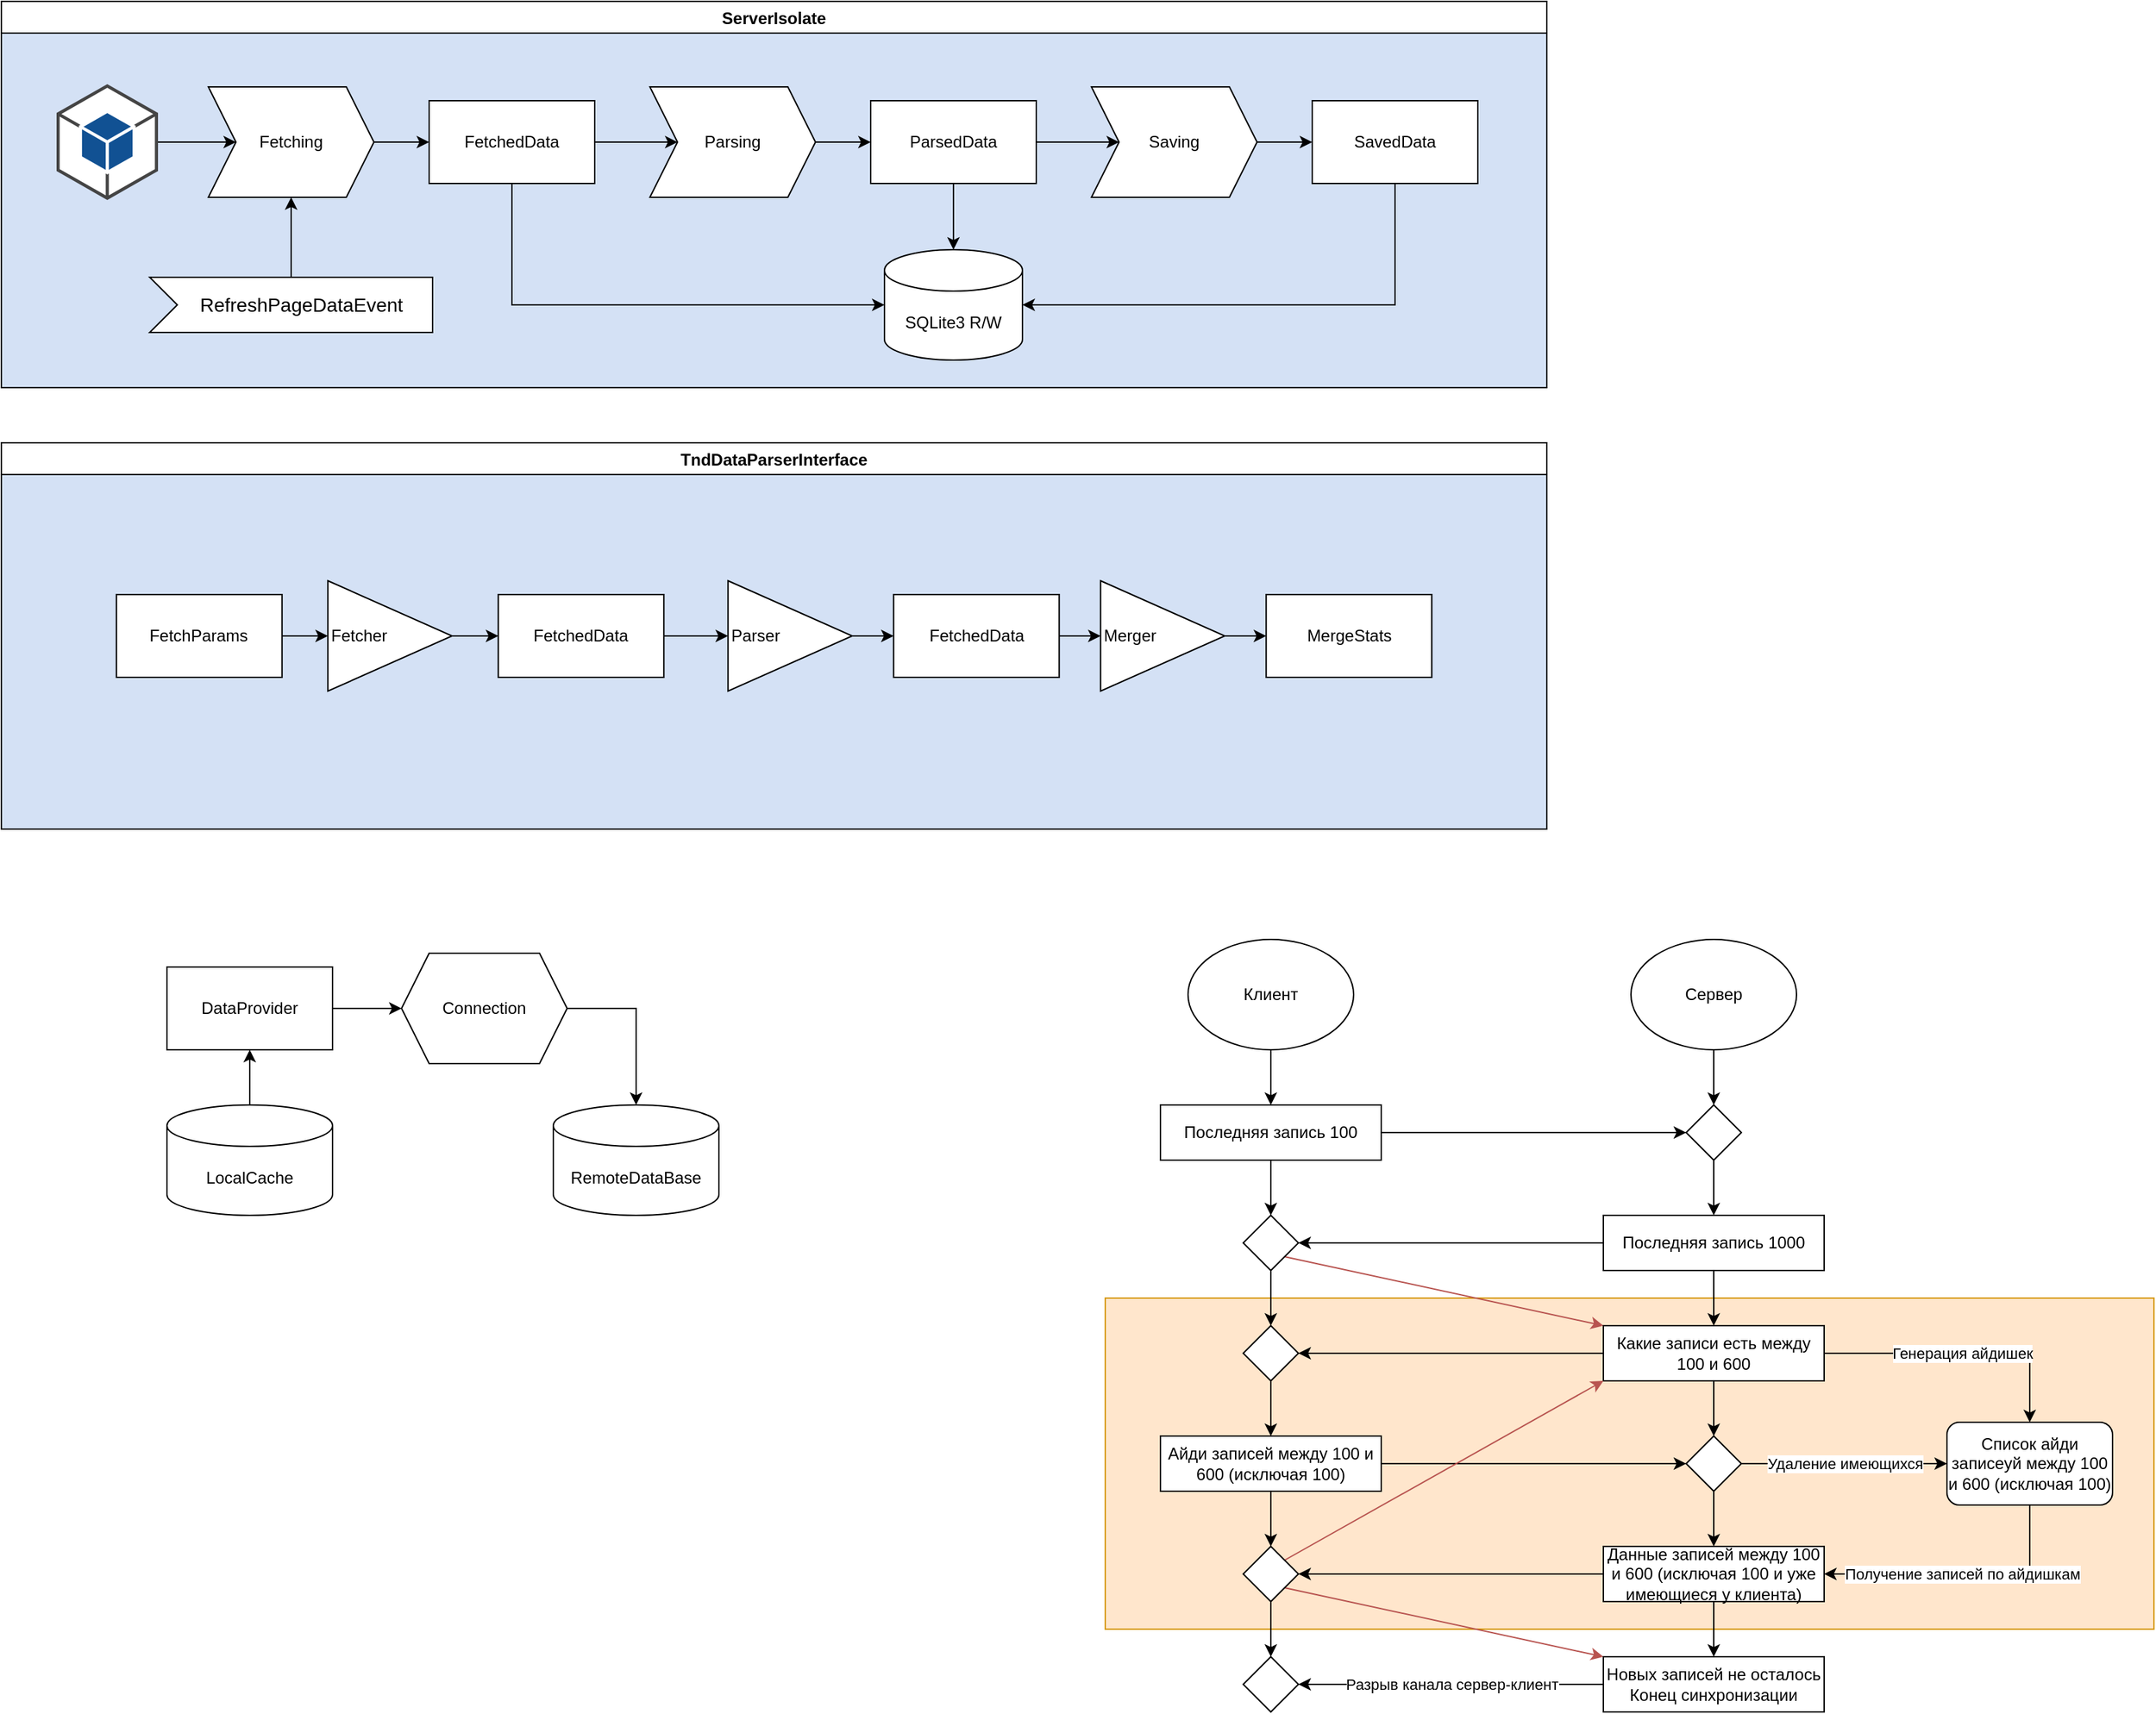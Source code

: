<mxfile version="14.9.6" type="device"><diagram id="ZoI6Eocd-XrxJqDPY8EW" name="main"><mxGraphModel dx="1422" dy="832" grid="1" gridSize="10" guides="1" tooltips="1" connect="1" arrows="1" fold="1" page="1" pageScale="1" pageWidth="827" pageHeight="1169" math="0" shadow="0"><root><mxCell id="0"/><mxCell id="1" parent="0"/><mxCell id="cEu-P9LRr79iJt_e-P1s-66" value="" style="rounded=0;whiteSpace=wrap;html=1;fillColor=#ffe6cc;strokeColor=#d79b00;" vertex="1" parent="1"><mxGeometry x="800" y="940" width="760" height="240" as="geometry"/></mxCell><mxCell id="50npX1OL_WTt9zIzIsZB-21" value="ServerIsolate" style="swimlane;swimlaneFillColor=#D4E1F5;" parent="1" vertex="1"><mxGeometry width="1120" height="280" as="geometry"><mxRectangle width="110" height="23" as="alternateBounds"/></mxGeometry></mxCell><mxCell id="50npX1OL_WTt9zIzIsZB-23" value="" style="group" parent="50npX1OL_WTt9zIzIsZB-21" vertex="1" connectable="0"><mxGeometry x="40" y="60" width="1030" height="200" as="geometry"/></mxCell><mxCell id="50npX1OL_WTt9zIzIsZB-15" value="SQLite3 R/W" style="shape=cylinder3;whiteSpace=wrap;html=1;boundedLbl=1;backgroundOutline=1;size=15;" parent="50npX1OL_WTt9zIzIsZB-23" vertex="1"><mxGeometry x="600" y="120" width="100" height="80" as="geometry"/></mxCell><mxCell id="50npX1OL_WTt9zIzIsZB-18" style="edgeStyle=orthogonalEdgeStyle;rounded=0;orthogonalLoop=1;jettySize=auto;html=1;exitX=0.5;exitY=1;exitDx=0;exitDy=0;entryX=0;entryY=0.5;entryDx=0;entryDy=0;entryPerimeter=0;" parent="50npX1OL_WTt9zIzIsZB-23" source="50npX1OL_WTt9zIzIsZB-5" target="50npX1OL_WTt9zIzIsZB-15" edge="1"><mxGeometry relative="1" as="geometry"/></mxCell><mxCell id="50npX1OL_WTt9zIzIsZB-17" style="edgeStyle=orthogonalEdgeStyle;rounded=0;orthogonalLoop=1;jettySize=auto;html=1;exitX=0.5;exitY=1;exitDx=0;exitDy=0;entryX=0.5;entryY=0;entryDx=0;entryDy=0;entryPerimeter=0;" parent="50npX1OL_WTt9zIzIsZB-23" source="50npX1OL_WTt9zIzIsZB-9" target="50npX1OL_WTt9zIzIsZB-15" edge="1"><mxGeometry relative="1" as="geometry"/></mxCell><mxCell id="50npX1OL_WTt9zIzIsZB-16" style="edgeStyle=orthogonalEdgeStyle;rounded=0;orthogonalLoop=1;jettySize=auto;html=1;exitX=0.5;exitY=1;exitDx=0;exitDy=0;entryX=1;entryY=0.5;entryDx=0;entryDy=0;entryPerimeter=0;" parent="50npX1OL_WTt9zIzIsZB-23" source="50npX1OL_WTt9zIzIsZB-13" target="50npX1OL_WTt9zIzIsZB-15" edge="1"><mxGeometry relative="1" as="geometry"/></mxCell><mxCell id="50npX1OL_WTt9zIzIsZB-1" value="" style="outlineConnect=0;dashed=0;verticalLabelPosition=bottom;verticalAlign=top;align=center;html=1;shape=mxgraph.aws3.android;fillColor=#115193;gradientColor=none;" parent="50npX1OL_WTt9zIzIsZB-23" vertex="1"><mxGeometry width="73.5" height="84" as="geometry"/></mxCell><mxCell id="50npX1OL_WTt9zIzIsZB-2" value="Fetching" style="shape=step;perimeter=stepPerimeter;whiteSpace=wrap;html=1;fixedSize=1;" parent="50npX1OL_WTt9zIzIsZB-23" vertex="1"><mxGeometry x="110" y="2" width="120" height="80" as="geometry"/></mxCell><mxCell id="50npX1OL_WTt9zIzIsZB-4" style="edgeStyle=orthogonalEdgeStyle;rounded=0;orthogonalLoop=1;jettySize=auto;html=1;exitX=1;exitY=0.5;exitDx=0;exitDy=0;exitPerimeter=0;entryX=0;entryY=0.5;entryDx=0;entryDy=0;" parent="50npX1OL_WTt9zIzIsZB-23" source="50npX1OL_WTt9zIzIsZB-1" target="50npX1OL_WTt9zIzIsZB-2" edge="1"><mxGeometry as="geometry"/></mxCell><mxCell id="50npX1OL_WTt9zIzIsZB-5" value="FetchedData" style="rounded=0;whiteSpace=wrap;html=1;" parent="50npX1OL_WTt9zIzIsZB-23" vertex="1"><mxGeometry x="270" y="12" width="120" height="60" as="geometry"/></mxCell><mxCell id="50npX1OL_WTt9zIzIsZB-6" style="edgeStyle=orthogonalEdgeStyle;rounded=0;orthogonalLoop=1;jettySize=auto;html=1;exitX=1;exitY=0.5;exitDx=0;exitDy=0;entryX=0;entryY=0.5;entryDx=0;entryDy=0;" parent="50npX1OL_WTt9zIzIsZB-23" source="50npX1OL_WTt9zIzIsZB-2" target="50npX1OL_WTt9zIzIsZB-5" edge="1"><mxGeometry as="geometry"/></mxCell><mxCell id="50npX1OL_WTt9zIzIsZB-7" value="Parsing" style="shape=step;perimeter=stepPerimeter;whiteSpace=wrap;html=1;fixedSize=1;" parent="50npX1OL_WTt9zIzIsZB-23" vertex="1"><mxGeometry x="430" y="2" width="120" height="80" as="geometry"/></mxCell><mxCell id="50npX1OL_WTt9zIzIsZB-8" style="edgeStyle=orthogonalEdgeStyle;rounded=0;orthogonalLoop=1;jettySize=auto;html=1;exitX=1;exitY=0.5;exitDx=0;exitDy=0;entryX=0;entryY=0.5;entryDx=0;entryDy=0;" parent="50npX1OL_WTt9zIzIsZB-23" source="50npX1OL_WTt9zIzIsZB-5" target="50npX1OL_WTt9zIzIsZB-7" edge="1"><mxGeometry as="geometry"/></mxCell><mxCell id="50npX1OL_WTt9zIzIsZB-9" value="ParsedData" style="rounded=0;whiteSpace=wrap;html=1;" parent="50npX1OL_WTt9zIzIsZB-23" vertex="1"><mxGeometry x="590" y="12" width="120" height="60" as="geometry"/></mxCell><mxCell id="50npX1OL_WTt9zIzIsZB-10" style="edgeStyle=orthogonalEdgeStyle;rounded=0;orthogonalLoop=1;jettySize=auto;html=1;exitX=1;exitY=0.5;exitDx=0;exitDy=0;entryX=0;entryY=0.5;entryDx=0;entryDy=0;" parent="50npX1OL_WTt9zIzIsZB-23" source="50npX1OL_WTt9zIzIsZB-7" target="50npX1OL_WTt9zIzIsZB-9" edge="1"><mxGeometry as="geometry"/></mxCell><mxCell id="50npX1OL_WTt9zIzIsZB-11" value="Saving" style="shape=step;perimeter=stepPerimeter;whiteSpace=wrap;html=1;fixedSize=1;" parent="50npX1OL_WTt9zIzIsZB-23" vertex="1"><mxGeometry x="750" y="2" width="120" height="80" as="geometry"/></mxCell><mxCell id="50npX1OL_WTt9zIzIsZB-12" style="edgeStyle=orthogonalEdgeStyle;rounded=0;orthogonalLoop=1;jettySize=auto;html=1;exitX=1;exitY=0.5;exitDx=0;exitDy=0;entryX=0;entryY=0.5;entryDx=0;entryDy=0;" parent="50npX1OL_WTt9zIzIsZB-23" source="50npX1OL_WTt9zIzIsZB-9" target="50npX1OL_WTt9zIzIsZB-11" edge="1"><mxGeometry as="geometry"/></mxCell><mxCell id="50npX1OL_WTt9zIzIsZB-13" value="SavedData" style="rounded=0;whiteSpace=wrap;html=1;" parent="50npX1OL_WTt9zIzIsZB-23" vertex="1"><mxGeometry x="910" y="12" width="120" height="60" as="geometry"/></mxCell><mxCell id="50npX1OL_WTt9zIzIsZB-14" style="edgeStyle=orthogonalEdgeStyle;rounded=0;orthogonalLoop=1;jettySize=auto;html=1;exitX=1;exitY=0.5;exitDx=0;exitDy=0;entryX=0;entryY=0.5;entryDx=0;entryDy=0;" parent="50npX1OL_WTt9zIzIsZB-23" source="50npX1OL_WTt9zIzIsZB-11" target="50npX1OL_WTt9zIzIsZB-13" edge="1"><mxGeometry as="geometry"/></mxCell><mxCell id="50npX1OL_WTt9zIzIsZB-20" style="edgeStyle=orthogonalEdgeStyle;rounded=0;orthogonalLoop=1;jettySize=auto;html=1;exitX=0;exitY=0;exitDx=102.5;exitDy=0;exitPerimeter=0;entryX=0.5;entryY=1;entryDx=0;entryDy=0;" parent="50npX1OL_WTt9zIzIsZB-23" source="50npX1OL_WTt9zIzIsZB-19" target="50npX1OL_WTt9zIzIsZB-2" edge="1"><mxGeometry as="geometry"/></mxCell><mxCell id="50npX1OL_WTt9zIzIsZB-19" value="RefreshPageDataEvent" style="html=1;shape=mxgraph.infographic.ribbonSimple;notch1=20;notch2=0;align=center;verticalAlign=middle;fontSize=14;fontStyle=0;fillColor=#FFFFFF;flipH=0;spacingRight=0;spacingLeft=14;" parent="50npX1OL_WTt9zIzIsZB-23" vertex="1"><mxGeometry x="67.5" y="140" width="205" height="40" as="geometry"/></mxCell><mxCell id="50npX1OL_WTt9zIzIsZB-46" value="TndDataParserInterface" style="swimlane;startSize=23;swimlaneFillColor=#D4E1F5;" parent="1" vertex="1"><mxGeometry y="320" width="1120" height="280" as="geometry"/></mxCell><mxCell id="50npX1OL_WTt9zIzIsZB-62" value="" style="group" parent="50npX1OL_WTt9zIzIsZB-46" vertex="1" connectable="0"><mxGeometry x="83.38" y="100" width="953.25" height="80" as="geometry"/></mxCell><mxCell id="50npX1OL_WTt9zIzIsZB-49" value="FetchParams" style="rounded=0;whiteSpace=wrap;html=1;startSize=23;" parent="50npX1OL_WTt9zIzIsZB-62" vertex="1"><mxGeometry y="10" width="120" height="60" as="geometry"/></mxCell><mxCell id="50npX1OL_WTt9zIzIsZB-50" value="Fetcher" style="triangle;whiteSpace=wrap;html=1;startSize=23;align=left;" parent="50npX1OL_WTt9zIzIsZB-62" vertex="1"><mxGeometry x="153.25" width="90" height="80" as="geometry"/></mxCell><mxCell id="50npX1OL_WTt9zIzIsZB-51" style="edgeStyle=orthogonalEdgeStyle;rounded=0;orthogonalLoop=1;jettySize=auto;html=1;exitX=1;exitY=0.5;exitDx=0;exitDy=0;entryX=0;entryY=0.5;entryDx=0;entryDy=0;startSize=23;" parent="50npX1OL_WTt9zIzIsZB-62" source="50npX1OL_WTt9zIzIsZB-49" target="50npX1OL_WTt9zIzIsZB-50" edge="1"><mxGeometry relative="1" as="geometry"/></mxCell><mxCell id="50npX1OL_WTt9zIzIsZB-52" value="FetchedData" style="rounded=0;whiteSpace=wrap;html=1;startSize=23;" parent="50npX1OL_WTt9zIzIsZB-62" vertex="1"><mxGeometry x="276.75" y="10" width="120" height="60" as="geometry"/></mxCell><mxCell id="50npX1OL_WTt9zIzIsZB-53" style="edgeStyle=orthogonalEdgeStyle;rounded=0;orthogonalLoop=1;jettySize=auto;html=1;exitX=1;exitY=0.5;exitDx=0;exitDy=0;entryX=0;entryY=0.5;entryDx=0;entryDy=0;startSize=23;" parent="50npX1OL_WTt9zIzIsZB-62" source="50npX1OL_WTt9zIzIsZB-50" target="50npX1OL_WTt9zIzIsZB-52" edge="1"><mxGeometry relative="1" as="geometry"/></mxCell><mxCell id="50npX1OL_WTt9zIzIsZB-54" value="Parser" style="triangle;whiteSpace=wrap;html=1;startSize=23;align=left;" parent="50npX1OL_WTt9zIzIsZB-62" vertex="1"><mxGeometry x="443.25" width="90" height="80" as="geometry"/></mxCell><mxCell id="50npX1OL_WTt9zIzIsZB-55" style="edgeStyle=orthogonalEdgeStyle;rounded=0;orthogonalLoop=1;jettySize=auto;html=1;exitX=1;exitY=0.5;exitDx=0;exitDy=0;entryX=0;entryY=0.5;entryDx=0;entryDy=0;startSize=23;" parent="50npX1OL_WTt9zIzIsZB-62" source="50npX1OL_WTt9zIzIsZB-52" target="50npX1OL_WTt9zIzIsZB-54" edge="1"><mxGeometry relative="1" as="geometry"/></mxCell><mxCell id="50npX1OL_WTt9zIzIsZB-56" value="FetchedData" style="rounded=0;whiteSpace=wrap;html=1;startSize=23;" parent="50npX1OL_WTt9zIzIsZB-62" vertex="1"><mxGeometry x="563.25" y="10" width="120" height="60" as="geometry"/></mxCell><mxCell id="50npX1OL_WTt9zIzIsZB-57" style="edgeStyle=orthogonalEdgeStyle;rounded=0;orthogonalLoop=1;jettySize=auto;html=1;exitX=1;exitY=0.5;exitDx=0;exitDy=0;entryX=0;entryY=0.5;entryDx=0;entryDy=0;startSize=23;" parent="50npX1OL_WTt9zIzIsZB-62" source="50npX1OL_WTt9zIzIsZB-54" target="50npX1OL_WTt9zIzIsZB-56" edge="1"><mxGeometry relative="1" as="geometry"/></mxCell><mxCell id="50npX1OL_WTt9zIzIsZB-58" value="Merger" style="triangle;whiteSpace=wrap;html=1;startSize=23;align=left;" parent="50npX1OL_WTt9zIzIsZB-62" vertex="1"><mxGeometry x="713.25" width="90" height="80" as="geometry"/></mxCell><mxCell id="50npX1OL_WTt9zIzIsZB-59" style="edgeStyle=orthogonalEdgeStyle;rounded=0;orthogonalLoop=1;jettySize=auto;html=1;exitX=1;exitY=0.5;exitDx=0;exitDy=0;entryX=0;entryY=0.5;entryDx=0;entryDy=0;startSize=23;" parent="50npX1OL_WTt9zIzIsZB-62" source="50npX1OL_WTt9zIzIsZB-56" target="50npX1OL_WTt9zIzIsZB-58" edge="1"><mxGeometry relative="1" as="geometry"/></mxCell><mxCell id="50npX1OL_WTt9zIzIsZB-60" value="MergeStats" style="rounded=0;whiteSpace=wrap;html=1;startSize=23;" parent="50npX1OL_WTt9zIzIsZB-62" vertex="1"><mxGeometry x="833.25" y="10" width="120" height="60" as="geometry"/></mxCell><mxCell id="50npX1OL_WTt9zIzIsZB-61" style="edgeStyle=orthogonalEdgeStyle;rounded=0;orthogonalLoop=1;jettySize=auto;html=1;exitX=1;exitY=0.5;exitDx=0;exitDy=0;entryX=0;entryY=0.5;entryDx=0;entryDy=0;startSize=23;" parent="50npX1OL_WTt9zIzIsZB-62" source="50npX1OL_WTt9zIzIsZB-58" target="50npX1OL_WTt9zIzIsZB-60" edge="1"><mxGeometry relative="1" as="geometry"/></mxCell><mxCell id="cEu-P9LRr79iJt_e-P1s-22" style="edgeStyle=orthogonalEdgeStyle;rounded=0;orthogonalLoop=1;jettySize=auto;html=1;exitX=0.5;exitY=0;exitDx=0;exitDy=0;exitPerimeter=0;entryX=0.5;entryY=1;entryDx=0;entryDy=0;" edge="1" parent="1" source="cEu-P9LRr79iJt_e-P1s-19" target="cEu-P9LRr79iJt_e-P1s-21"><mxGeometry relative="1" as="geometry"/></mxCell><mxCell id="cEu-P9LRr79iJt_e-P1s-19" value="LocalCache" style="shape=cylinder3;whiteSpace=wrap;html=1;boundedLbl=1;backgroundOutline=1;size=15;" vertex="1" parent="1"><mxGeometry x="120" y="800" width="120" height="80" as="geometry"/></mxCell><mxCell id="cEu-P9LRr79iJt_e-P1s-20" value="RemoteDataBase" style="shape=cylinder3;whiteSpace=wrap;html=1;boundedLbl=1;backgroundOutline=1;size=15;" vertex="1" parent="1"><mxGeometry x="400" y="800" width="120" height="80" as="geometry"/></mxCell><mxCell id="cEu-P9LRr79iJt_e-P1s-30" style="edgeStyle=orthogonalEdgeStyle;rounded=0;orthogonalLoop=1;jettySize=auto;html=1;exitX=1;exitY=0.5;exitDx=0;exitDy=0;entryX=0;entryY=0.5;entryDx=0;entryDy=0;" edge="1" parent="1" source="cEu-P9LRr79iJt_e-P1s-21" target="cEu-P9LRr79iJt_e-P1s-24"><mxGeometry relative="1" as="geometry"/></mxCell><mxCell id="cEu-P9LRr79iJt_e-P1s-21" value="DataProvider" style="rounded=0;whiteSpace=wrap;html=1;" vertex="1" parent="1"><mxGeometry x="120" y="700" width="120" height="60" as="geometry"/></mxCell><mxCell id="cEu-P9LRr79iJt_e-P1s-31" style="edgeStyle=orthogonalEdgeStyle;rounded=0;orthogonalLoop=1;jettySize=auto;html=1;exitX=1;exitY=0.5;exitDx=0;exitDy=0;entryX=0.5;entryY=0;entryDx=0;entryDy=0;entryPerimeter=0;" edge="1" parent="1" source="cEu-P9LRr79iJt_e-P1s-24" target="cEu-P9LRr79iJt_e-P1s-20"><mxGeometry relative="1" as="geometry"/></mxCell><mxCell id="cEu-P9LRr79iJt_e-P1s-24" value="Connection" style="shape=hexagon;perimeter=hexagonPerimeter2;whiteSpace=wrap;html=1;fixedSize=1;" vertex="1" parent="1"><mxGeometry x="290" y="690" width="120" height="80" as="geometry"/></mxCell><mxCell id="cEu-P9LRr79iJt_e-P1s-37" style="edgeStyle=orthogonalEdgeStyle;rounded=0;orthogonalLoop=1;jettySize=auto;html=1;exitX=1;exitY=0.5;exitDx=0;exitDy=0;entryX=0;entryY=0.5;entryDx=0;entryDy=0;" edge="1" parent="1" source="cEu-P9LRr79iJt_e-P1s-32" target="cEu-P9LRr79iJt_e-P1s-36"><mxGeometry relative="1" as="geometry"/></mxCell><mxCell id="cEu-P9LRr79iJt_e-P1s-42" style="edgeStyle=orthogonalEdgeStyle;rounded=0;orthogonalLoop=1;jettySize=auto;html=1;exitX=0.5;exitY=1;exitDx=0;exitDy=0;entryX=0.5;entryY=0;entryDx=0;entryDy=0;" edge="1" parent="1" source="cEu-P9LRr79iJt_e-P1s-32" target="cEu-P9LRr79iJt_e-P1s-41"><mxGeometry relative="1" as="geometry"/></mxCell><mxCell id="cEu-P9LRr79iJt_e-P1s-32" value="Последняя запись 100" style="rounded=0;whiteSpace=wrap;html=1;" vertex="1" parent="1"><mxGeometry x="840" y="800" width="160" height="40" as="geometry"/></mxCell><mxCell id="cEu-P9LRr79iJt_e-P1s-35" style="edgeStyle=orthogonalEdgeStyle;rounded=0;orthogonalLoop=1;jettySize=auto;html=1;exitX=0.5;exitY=1;exitDx=0;exitDy=0;entryX=0.5;entryY=0;entryDx=0;entryDy=0;" edge="1" parent="1" source="cEu-P9LRr79iJt_e-P1s-33" target="cEu-P9LRr79iJt_e-P1s-32"><mxGeometry relative="1" as="geometry"/></mxCell><mxCell id="cEu-P9LRr79iJt_e-P1s-33" value="Клиент" style="ellipse;whiteSpace=wrap;html=1;" vertex="1" parent="1"><mxGeometry x="860" y="680" width="120" height="80" as="geometry"/></mxCell><mxCell id="cEu-P9LRr79iJt_e-P1s-38" style="edgeStyle=orthogonalEdgeStyle;rounded=0;orthogonalLoop=1;jettySize=auto;html=1;exitX=0.5;exitY=1;exitDx=0;exitDy=0;entryX=0.5;entryY=0;entryDx=0;entryDy=0;" edge="1" parent="1" source="cEu-P9LRr79iJt_e-P1s-34" target="cEu-P9LRr79iJt_e-P1s-36"><mxGeometry relative="1" as="geometry"/></mxCell><mxCell id="cEu-P9LRr79iJt_e-P1s-34" value="Сервер" style="ellipse;whiteSpace=wrap;html=1;" vertex="1" parent="1"><mxGeometry x="1181" y="680" width="120" height="80" as="geometry"/></mxCell><mxCell id="cEu-P9LRr79iJt_e-P1s-40" style="edgeStyle=orthogonalEdgeStyle;rounded=0;orthogonalLoop=1;jettySize=auto;html=1;exitX=0.5;exitY=1;exitDx=0;exitDy=0;entryX=0.5;entryY=0;entryDx=0;entryDy=0;" edge="1" parent="1" source="cEu-P9LRr79iJt_e-P1s-36" target="cEu-P9LRr79iJt_e-P1s-39"><mxGeometry relative="1" as="geometry"/></mxCell><mxCell id="cEu-P9LRr79iJt_e-P1s-36" value="" style="rhombus;whiteSpace=wrap;html=1;" vertex="1" parent="1"><mxGeometry x="1221" y="800" width="40" height="40" as="geometry"/></mxCell><mxCell id="cEu-P9LRr79iJt_e-P1s-43" style="edgeStyle=orthogonalEdgeStyle;rounded=0;orthogonalLoop=1;jettySize=auto;html=1;exitX=0;exitY=0.5;exitDx=0;exitDy=0;entryX=1;entryY=0.5;entryDx=0;entryDy=0;" edge="1" parent="1" source="cEu-P9LRr79iJt_e-P1s-39" target="cEu-P9LRr79iJt_e-P1s-41"><mxGeometry relative="1" as="geometry"/></mxCell><mxCell id="cEu-P9LRr79iJt_e-P1s-46" style="edgeStyle=orthogonalEdgeStyle;rounded=0;orthogonalLoop=1;jettySize=auto;html=1;exitX=0.5;exitY=1;exitDx=0;exitDy=0;entryX=0.5;entryY=0;entryDx=0;entryDy=0;" edge="1" parent="1" source="cEu-P9LRr79iJt_e-P1s-39" target="cEu-P9LRr79iJt_e-P1s-44"><mxGeometry relative="1" as="geometry"/></mxCell><mxCell id="cEu-P9LRr79iJt_e-P1s-39" value="Последняя запись 1000" style="rounded=0;whiteSpace=wrap;html=1;" vertex="1" parent="1"><mxGeometry x="1161" y="880" width="160" height="40" as="geometry"/></mxCell><mxCell id="cEu-P9LRr79iJt_e-P1s-48" style="edgeStyle=orthogonalEdgeStyle;rounded=0;orthogonalLoop=1;jettySize=auto;html=1;exitX=0.5;exitY=1;exitDx=0;exitDy=0;entryX=0.5;entryY=0;entryDx=0;entryDy=0;" edge="1" parent="1" source="cEu-P9LRr79iJt_e-P1s-41" target="cEu-P9LRr79iJt_e-P1s-45"><mxGeometry relative="1" as="geometry"/></mxCell><mxCell id="cEu-P9LRr79iJt_e-P1s-107" style="rounded=0;orthogonalLoop=1;jettySize=auto;html=1;exitX=1;exitY=1;exitDx=0;exitDy=0;entryX=0;entryY=0;entryDx=0;entryDy=0;fillColor=#f8cecc;strokeColor=#b85450;" edge="1" parent="1" source="cEu-P9LRr79iJt_e-P1s-41" target="cEu-P9LRr79iJt_e-P1s-44"><mxGeometry relative="1" as="geometry"/></mxCell><mxCell id="cEu-P9LRr79iJt_e-P1s-41" value="" style="rhombus;whiteSpace=wrap;html=1;" vertex="1" parent="1"><mxGeometry x="900" y="880" width="40" height="40" as="geometry"/></mxCell><mxCell id="cEu-P9LRr79iJt_e-P1s-47" style="edgeStyle=orthogonalEdgeStyle;rounded=0;orthogonalLoop=1;jettySize=auto;html=1;exitX=0;exitY=0.5;exitDx=0;exitDy=0;entryX=1;entryY=0.5;entryDx=0;entryDy=0;" edge="1" parent="1" source="cEu-P9LRr79iJt_e-P1s-44" target="cEu-P9LRr79iJt_e-P1s-45"><mxGeometry relative="1" as="geometry"/></mxCell><mxCell id="cEu-P9LRr79iJt_e-P1s-52" style="edgeStyle=orthogonalEdgeStyle;rounded=0;orthogonalLoop=1;jettySize=auto;html=1;exitX=0.5;exitY=1;exitDx=0;exitDy=0;entryX=0.5;entryY=0;entryDx=0;entryDy=0;" edge="1" parent="1" source="cEu-P9LRr79iJt_e-P1s-44" target="cEu-P9LRr79iJt_e-P1s-50"><mxGeometry relative="1" as="geometry"/></mxCell><mxCell id="cEu-P9LRr79iJt_e-P1s-58" value="Генерация айдишек" style="edgeStyle=orthogonalEdgeStyle;rounded=0;orthogonalLoop=1;jettySize=auto;html=1;exitX=1;exitY=0.5;exitDx=0;exitDy=0;entryX=0.5;entryY=0;entryDx=0;entryDy=0;" edge="1" parent="1" source="cEu-P9LRr79iJt_e-P1s-44" target="cEu-P9LRr79iJt_e-P1s-54"><mxGeometry relative="1" as="geometry"/></mxCell><mxCell id="cEu-P9LRr79iJt_e-P1s-44" value="Какие записи есть между 100 и 600" style="rounded=0;whiteSpace=wrap;html=1;" vertex="1" parent="1"><mxGeometry x="1161" y="960" width="160" height="40" as="geometry"/></mxCell><mxCell id="cEu-P9LRr79iJt_e-P1s-53" style="edgeStyle=orthogonalEdgeStyle;rounded=0;orthogonalLoop=1;jettySize=auto;html=1;exitX=0.5;exitY=1;exitDx=0;exitDy=0;entryX=0.5;entryY=0;entryDx=0;entryDy=0;" edge="1" parent="1" source="cEu-P9LRr79iJt_e-P1s-45" target="cEu-P9LRr79iJt_e-P1s-49"><mxGeometry relative="1" as="geometry"/></mxCell><mxCell id="cEu-P9LRr79iJt_e-P1s-45" value="" style="rhombus;whiteSpace=wrap;html=1;" vertex="1" parent="1"><mxGeometry x="900" y="960" width="40" height="40" as="geometry"/></mxCell><mxCell id="cEu-P9LRr79iJt_e-P1s-51" style="edgeStyle=orthogonalEdgeStyle;rounded=0;orthogonalLoop=1;jettySize=auto;html=1;exitX=1;exitY=0.5;exitDx=0;exitDy=0;entryX=0;entryY=0.5;entryDx=0;entryDy=0;" edge="1" parent="1" source="cEu-P9LRr79iJt_e-P1s-49" target="cEu-P9LRr79iJt_e-P1s-50"><mxGeometry relative="1" as="geometry"/></mxCell><mxCell id="cEu-P9LRr79iJt_e-P1s-65" style="edgeStyle=orthogonalEdgeStyle;rounded=0;orthogonalLoop=1;jettySize=auto;html=1;exitX=0.5;exitY=1;exitDx=0;exitDy=0;entryX=0.5;entryY=0;entryDx=0;entryDy=0;" edge="1" parent="1" source="cEu-P9LRr79iJt_e-P1s-49" target="cEu-P9LRr79iJt_e-P1s-63"><mxGeometry relative="1" as="geometry"/></mxCell><mxCell id="cEu-P9LRr79iJt_e-P1s-49" value="Айди записей между 100 и 600 (исключая 100)" style="rounded=0;whiteSpace=wrap;html=1;" vertex="1" parent="1"><mxGeometry x="840" y="1040" width="160" height="40" as="geometry"/></mxCell><mxCell id="cEu-P9LRr79iJt_e-P1s-59" value="Удаление имеющихся" style="edgeStyle=orthogonalEdgeStyle;rounded=0;orthogonalLoop=1;jettySize=auto;html=1;exitX=1;exitY=0.5;exitDx=0;exitDy=0;entryX=0;entryY=0.5;entryDx=0;entryDy=0;" edge="1" parent="1" source="cEu-P9LRr79iJt_e-P1s-50" target="cEu-P9LRr79iJt_e-P1s-54"><mxGeometry relative="1" as="geometry"/></mxCell><mxCell id="cEu-P9LRr79iJt_e-P1s-61" style="edgeStyle=orthogonalEdgeStyle;rounded=0;orthogonalLoop=1;jettySize=auto;html=1;exitX=0.5;exitY=1;exitDx=0;exitDy=0;entryX=0.5;entryY=0;entryDx=0;entryDy=0;" edge="1" parent="1" source="cEu-P9LRr79iJt_e-P1s-50" target="cEu-P9LRr79iJt_e-P1s-60"><mxGeometry relative="1" as="geometry"/></mxCell><mxCell id="cEu-P9LRr79iJt_e-P1s-50" value="" style="rhombus;whiteSpace=wrap;html=1;" vertex="1" parent="1"><mxGeometry x="1221" y="1040" width="40" height="40" as="geometry"/></mxCell><mxCell id="cEu-P9LRr79iJt_e-P1s-62" value="Получение записей по айдишкам" style="edgeStyle=orthogonalEdgeStyle;rounded=0;orthogonalLoop=1;jettySize=auto;html=1;exitX=0.5;exitY=1;exitDx=0;exitDy=0;entryX=1;entryY=0.5;entryDx=0;entryDy=0;" edge="1" parent="1" source="cEu-P9LRr79iJt_e-P1s-54" target="cEu-P9LRr79iJt_e-P1s-60"><mxGeometry relative="1" as="geometry"/></mxCell><mxCell id="cEu-P9LRr79iJt_e-P1s-54" value="Список айди записеуй между 100 и 600 (исключая 100)" style="rounded=1;whiteSpace=wrap;html=1;" vertex="1" parent="1"><mxGeometry x="1410" y="1030" width="120" height="60" as="geometry"/></mxCell><mxCell id="cEu-P9LRr79iJt_e-P1s-64" style="edgeStyle=orthogonalEdgeStyle;rounded=0;orthogonalLoop=1;jettySize=auto;html=1;exitX=0;exitY=0.5;exitDx=0;exitDy=0;entryX=1;entryY=0.5;entryDx=0;entryDy=0;" edge="1" parent="1" source="cEu-P9LRr79iJt_e-P1s-60" target="cEu-P9LRr79iJt_e-P1s-63"><mxGeometry relative="1" as="geometry"/></mxCell><mxCell id="cEu-P9LRr79iJt_e-P1s-74" style="edgeStyle=orthogonalEdgeStyle;rounded=0;orthogonalLoop=1;jettySize=auto;html=1;exitX=0.5;exitY=1;exitDx=0;exitDy=0;entryX=0.5;entryY=0;entryDx=0;entryDy=0;" edge="1" parent="1" source="cEu-P9LRr79iJt_e-P1s-60" target="cEu-P9LRr79iJt_e-P1s-68"><mxGeometry relative="1" as="geometry"/></mxCell><mxCell id="cEu-P9LRr79iJt_e-P1s-60" value="Данные записей между 100 и 600 (исключая 100 и уже имеющиеся у клиента)" style="rounded=0;whiteSpace=wrap;html=1;" vertex="1" parent="1"><mxGeometry x="1161" y="1120" width="160" height="40" as="geometry"/></mxCell><mxCell id="cEu-P9LRr79iJt_e-P1s-72" style="edgeStyle=orthogonalEdgeStyle;rounded=0;orthogonalLoop=1;jettySize=auto;html=1;exitX=0.5;exitY=1;exitDx=0;exitDy=0;entryX=0.5;entryY=0;entryDx=0;entryDy=0;" edge="1" parent="1" source="cEu-P9LRr79iJt_e-P1s-63" target="cEu-P9LRr79iJt_e-P1s-71"><mxGeometry relative="1" as="geometry"/></mxCell><mxCell id="cEu-P9LRr79iJt_e-P1s-108" style="edgeStyle=none;rounded=0;orthogonalLoop=1;jettySize=auto;html=1;exitX=1;exitY=0;exitDx=0;exitDy=0;entryX=0;entryY=1;entryDx=0;entryDy=0;fillColor=#f8cecc;strokeColor=#b85450;" edge="1" parent="1" source="cEu-P9LRr79iJt_e-P1s-63" target="cEu-P9LRr79iJt_e-P1s-44"><mxGeometry relative="1" as="geometry"/></mxCell><mxCell id="cEu-P9LRr79iJt_e-P1s-109" style="edgeStyle=none;rounded=0;orthogonalLoop=1;jettySize=auto;html=1;exitX=1;exitY=1;exitDx=0;exitDy=0;entryX=0;entryY=0;entryDx=0;entryDy=0;fillColor=#f8cecc;strokeColor=#b85450;" edge="1" parent="1" source="cEu-P9LRr79iJt_e-P1s-63" target="cEu-P9LRr79iJt_e-P1s-68"><mxGeometry relative="1" as="geometry"/></mxCell><mxCell id="cEu-P9LRr79iJt_e-P1s-63" value="" style="rhombus;whiteSpace=wrap;html=1;" vertex="1" parent="1"><mxGeometry x="900" y="1120" width="40" height="40" as="geometry"/></mxCell><mxCell id="cEu-P9LRr79iJt_e-P1s-75" value="Разрыв канала сервер-клиент" style="edgeStyle=orthogonalEdgeStyle;rounded=0;orthogonalLoop=1;jettySize=auto;html=1;exitX=0;exitY=0.5;exitDx=0;exitDy=0;entryX=1;entryY=0.5;entryDx=0;entryDy=0;" edge="1" parent="1" source="cEu-P9LRr79iJt_e-P1s-68" target="cEu-P9LRr79iJt_e-P1s-71"><mxGeometry relative="1" as="geometry"/></mxCell><mxCell id="cEu-P9LRr79iJt_e-P1s-68" value="Новых записей не осталось&lt;br&gt;Конец синхронизации" style="rounded=0;whiteSpace=wrap;html=1;" vertex="1" parent="1"><mxGeometry x="1161" y="1200" width="160" height="40" as="geometry"/></mxCell><mxCell id="cEu-P9LRr79iJt_e-P1s-71" value="" style="rhombus;whiteSpace=wrap;html=1;" vertex="1" parent="1"><mxGeometry x="900" y="1200" width="40" height="40" as="geometry"/></mxCell></root></mxGraphModel></diagram></mxfile>